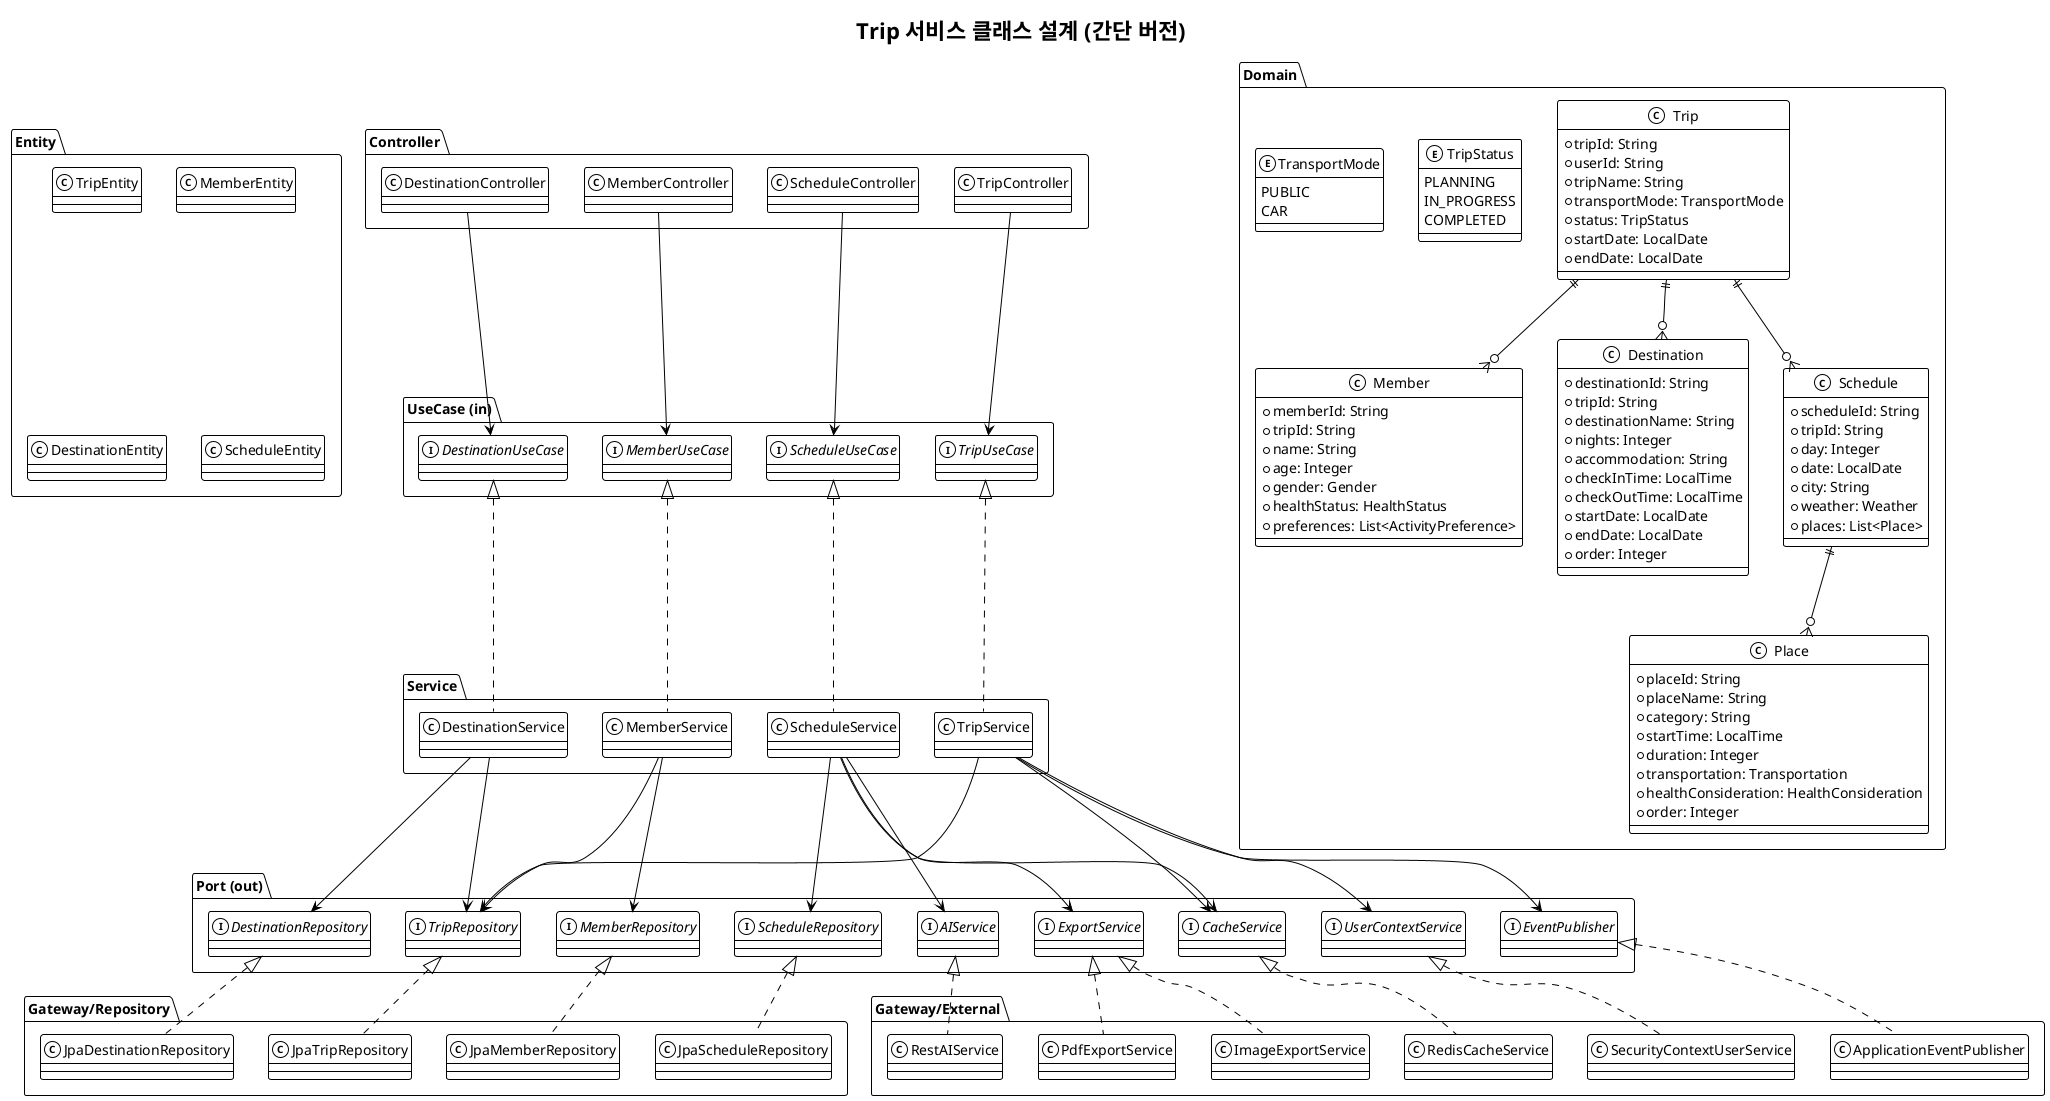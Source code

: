 @startuml
!theme mono

title Trip 서비스 클래스 설계 (간단 버전)

package "UseCase (in)" {
    interface TripUseCase
    interface MemberUseCase
    interface DestinationUseCase
    interface ScheduleUseCase
}

package "Port (out)" {
    interface TripRepository
    interface MemberRepository
    interface DestinationRepository
    interface ScheduleRepository
    interface AIService
    interface ExportService
    interface UserContextService
    interface CacheService
    interface EventPublisher
}

package "Service" {
    class TripService
    class MemberService
    class DestinationService
    class ScheduleService
}

package "Domain" {
    class Trip {
        +tripId: String
        +userId: String
        +tripName: String
        +transportMode: TransportMode
        +status: TripStatus
        +startDate: LocalDate
        +endDate: LocalDate
    }

    class Member {
        +memberId: String
        +tripId: String
        +name: String
        +age: Integer
        +gender: Gender
        +healthStatus: HealthStatus
        +preferences: List<ActivityPreference>
    }

    class Destination {
        +destinationId: String
        +tripId: String
        +destinationName: String
        +nights: Integer
        +accommodation: String
        +checkInTime: LocalTime
        +checkOutTime: LocalTime
        +startDate: LocalDate
        +endDate: LocalDate
        +order: Integer
    }

    class Schedule {
        +scheduleId: String
        +tripId: String
        +day: Integer
        +date: LocalDate
        +city: String
        +weather: Weather
        +places: List<Place>
    }

    class Place {
        +placeId: String
        +placeName: String
        +category: String
        +startTime: LocalTime
        +duration: Integer
        +transportation: Transportation
        +healthConsideration: HealthConsideration
        +order: Integer
    }

    enum TripStatus {
        PLANNING
        IN_PROGRESS
        COMPLETED
    }

    enum TransportMode {
        PUBLIC
        CAR
    }
}

package "Controller" {
    class TripController
    class MemberController
    class DestinationController
    class ScheduleController
}

package "Gateway/Repository" {
    class JpaTripRepository
    class JpaMemberRepository
    class JpaDestinationRepository
    class JpaScheduleRepository
}

package "Gateway/External" {
    class RestAIService
    class PdfExportService
    class ImageExportService
    class SecurityContextUserService
    class RedisCacheService
    class ApplicationEventPublisher
}

package "Entity" {
    class TripEntity
    class MemberEntity
    class DestinationEntity
    class ScheduleEntity
}

' Use Case Implementations
TripUseCase <|.. TripService
MemberUseCase <|.. MemberService
DestinationUseCase <|.. DestinationService
ScheduleUseCase <|.. ScheduleService

' Repository Implementations
TripRepository <|.. JpaTripRepository
MemberRepository <|.. JpaMemberRepository
DestinationRepository <|.. JpaDestinationRepository
ScheduleRepository <|.. JpaScheduleRepository

' Service Implementations
AIService <|.. RestAIService
ExportService <|.. PdfExportService
ExportService <|.. ImageExportService
UserContextService <|.. SecurityContextUserService
CacheService <|.. RedisCacheService
EventPublisher <|.. ApplicationEventPublisher

' Domain Relationships
Trip ||--o{ Member
Trip ||--o{ Destination
Trip ||--o{ Schedule
Schedule ||--o{ Place

' Controller Dependencies
TripController --> TripUseCase
MemberController --> MemberUseCase
DestinationController --> DestinationUseCase
ScheduleController --> ScheduleUseCase

' Service Dependencies
TripService --> TripRepository
TripService --> UserContextService
TripService --> CacheService
TripService --> EventPublisher

MemberService --> MemberRepository
MemberService --> TripRepository

DestinationService --> DestinationRepository
DestinationService --> TripRepository

ScheduleService --> ScheduleRepository
ScheduleService --> AIService
ScheduleService --> ExportService
ScheduleService --> CacheService

@enduml